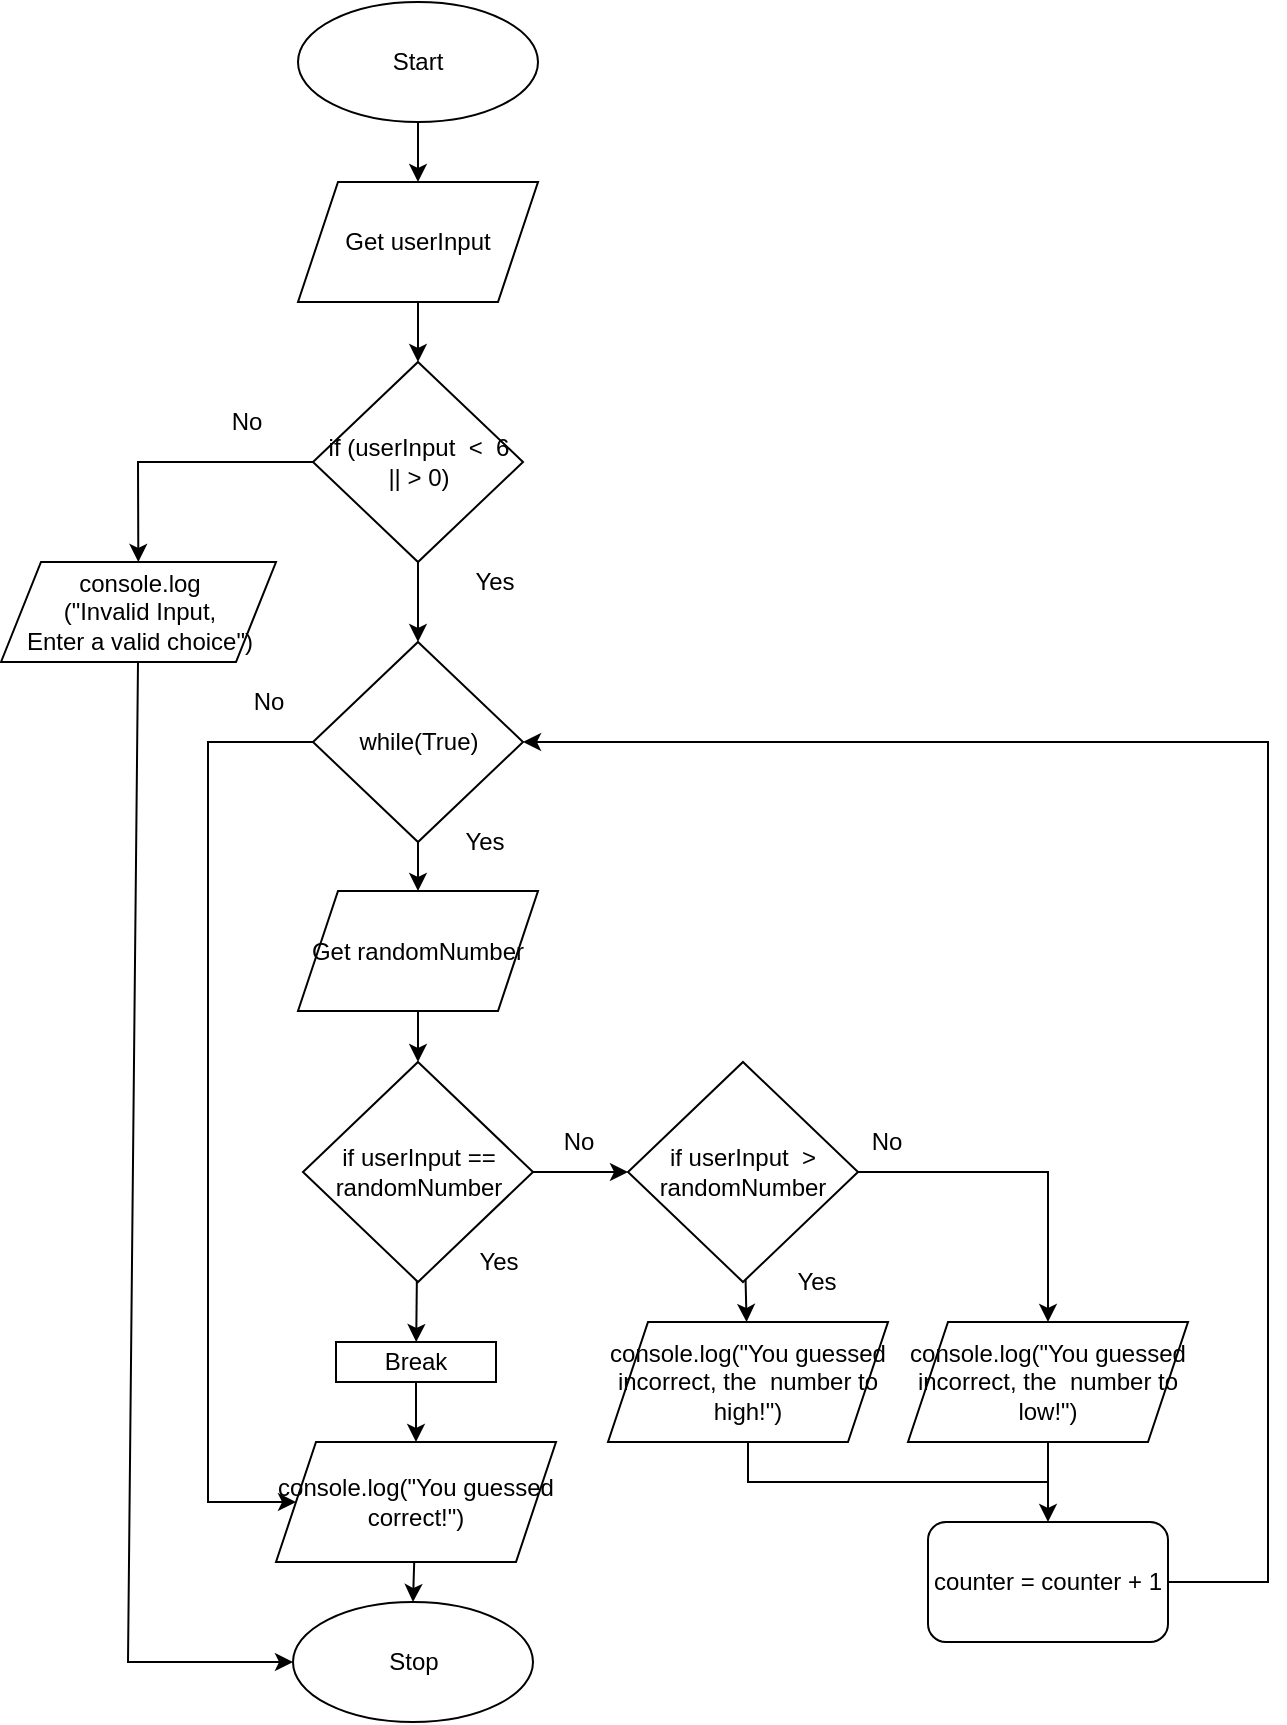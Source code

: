 <mxfile>
    <diagram id="bVoswQC8T6PlKmy4Bn8u" name="Page-1">
        <mxGraphModel dx="1421" dy="561" grid="1" gridSize="10" guides="1" tooltips="1" connect="1" arrows="1" fold="1" page="1" pageScale="1" pageWidth="827" pageHeight="1169" math="0" shadow="0">
            <root>
                <mxCell id="0"/>
                <mxCell id="1" parent="0"/>
                <mxCell id="2" value="" style="edgeStyle=none;html=1;" parent="1" source="3" target="6" edge="1">
                    <mxGeometry relative="1" as="geometry"/>
                </mxCell>
                <mxCell id="3" value="Start" style="ellipse;whiteSpace=wrap;html=1;" parent="1" vertex="1">
                    <mxGeometry x="105" y="140" width="120" height="60" as="geometry"/>
                </mxCell>
                <mxCell id="4" value="Stop" style="ellipse;whiteSpace=wrap;html=1;" parent="1" vertex="1">
                    <mxGeometry x="102.5" y="940" width="120" height="60" as="geometry"/>
                </mxCell>
                <mxCell id="122" value="" style="edgeStyle=none;html=1;" parent="1" source="6" target="31" edge="1">
                    <mxGeometry relative="1" as="geometry"/>
                </mxCell>
                <mxCell id="6" value="Get userInput" style="shape=parallelogram;perimeter=parallelogramPerimeter;whiteSpace=wrap;html=1;fixedSize=1;" parent="1" vertex="1">
                    <mxGeometry x="105" y="230" width="120" height="60" as="geometry"/>
                </mxCell>
                <mxCell id="194" style="edgeStyle=none;html=1;entryX=0.5;entryY=0;entryDx=0;entryDy=0;" parent="1" source="31" target="129" edge="1">
                    <mxGeometry relative="1" as="geometry"/>
                </mxCell>
                <mxCell id="217" style="edgeStyle=none;rounded=0;html=1;" parent="1" source="31" target="90" edge="1">
                    <mxGeometry relative="1" as="geometry">
                        <Array as="points">
                            <mxPoint x="25" y="370"/>
                        </Array>
                    </mxGeometry>
                </mxCell>
                <mxCell id="31" value="if (userInput&amp;nbsp; &amp;lt;&amp;nbsp; 6&lt;br&gt;|| &amp;gt; 0)" style="rhombus;whiteSpace=wrap;html=1;" parent="1" vertex="1">
                    <mxGeometry x="112.5" y="320" width="105" height="100" as="geometry"/>
                </mxCell>
                <mxCell id="139" value="" style="edgeStyle=none;html=1;" parent="1" source="57" target="138" edge="1">
                    <mxGeometry relative="1" as="geometry"/>
                </mxCell>
                <mxCell id="228" value="" style="edgeStyle=none;html=1;" edge="1" parent="1" source="57" target="226">
                    <mxGeometry relative="1" as="geometry"/>
                </mxCell>
                <mxCell id="57" value="if userInput == randomNumber" style="rhombus;whiteSpace=wrap;html=1;" parent="1" vertex="1">
                    <mxGeometry x="107.5" y="670" width="115" height="110" as="geometry"/>
                </mxCell>
                <mxCell id="218" style="edgeStyle=none;rounded=0;html=1;entryX=0;entryY=0.5;entryDx=0;entryDy=0;endArrow=classic;endFill=1;" parent="1" source="90" target="4" edge="1">
                    <mxGeometry relative="1" as="geometry">
                        <Array as="points">
                            <mxPoint x="20" y="970"/>
                        </Array>
                    </mxGeometry>
                </mxCell>
                <mxCell id="90" value="console.log&lt;br&gt;(&quot;Invalid Input, &lt;br&gt;Enter a valid choice&quot;)" style="shape=parallelogram;perimeter=parallelogramPerimeter;whiteSpace=wrap;html=1;fixedSize=1;" parent="1" vertex="1">
                    <mxGeometry x="-43.5" y="420" width="137.5" height="50" as="geometry"/>
                </mxCell>
                <mxCell id="109" value="&lt;span style=&quot;font-size: 12px&quot;&gt;No&lt;/span&gt;" style="text;html=1;align=center;verticalAlign=middle;resizable=0;points=[];autosize=1;strokeColor=none;fillColor=none;fontSize=10;" parent="1" vertex="1">
                    <mxGeometry x="64" y="340" width="30" height="20" as="geometry"/>
                </mxCell>
                <mxCell id="196" value="" style="edgeStyle=none;html=1;" parent="1" source="129" target="195" edge="1">
                    <mxGeometry relative="1" as="geometry"/>
                </mxCell>
                <mxCell id="225" style="edgeStyle=none;rounded=0;html=1;entryX=0;entryY=0.5;entryDx=0;entryDy=0;endArrow=classic;endFill=1;" parent="1" source="129" target="199" edge="1">
                    <mxGeometry relative="1" as="geometry">
                        <Array as="points">
                            <mxPoint x="60" y="510"/>
                            <mxPoint x="60" y="890"/>
                        </Array>
                    </mxGeometry>
                </mxCell>
                <mxCell id="129" value="while(True)" style="rhombus;whiteSpace=wrap;html=1;" parent="1" vertex="1">
                    <mxGeometry x="112.5" y="460" width="105" height="100" as="geometry"/>
                </mxCell>
                <mxCell id="137" value="&lt;font style=&quot;font-size: 12px&quot;&gt;Yes&lt;/font&gt;" style="text;html=1;align=center;verticalAlign=middle;resizable=0;points=[];autosize=1;strokeColor=none;fillColor=none;fontSize=10;" parent="1" vertex="1">
                    <mxGeometry x="177.5" y="550" width="40" height="20" as="geometry"/>
                </mxCell>
                <mxCell id="209" style="edgeStyle=none;html=1;entryX=0.5;entryY=0;entryDx=0;entryDy=0;rounded=0;" parent="1" source="138" target="205" edge="1">
                    <mxGeometry relative="1" as="geometry">
                        <Array as="points">
                            <mxPoint x="480" y="725"/>
                        </Array>
                    </mxGeometry>
                </mxCell>
                <mxCell id="211" value="" style="edgeStyle=none;rounded=0;html=1;" parent="1" source="138" target="210" edge="1">
                    <mxGeometry relative="1" as="geometry"/>
                </mxCell>
                <mxCell id="138" value="if userInput&amp;nbsp; &amp;gt; randomNumber" style="rhombus;whiteSpace=wrap;html=1;" parent="1" vertex="1">
                    <mxGeometry x="270" y="670" width="115" height="110" as="geometry"/>
                </mxCell>
                <mxCell id="152" value="&lt;font style=&quot;font-size: 12px&quot;&gt;Yes&lt;/font&gt;" style="text;html=1;align=center;verticalAlign=middle;resizable=0;points=[];autosize=1;strokeColor=none;fillColor=none;fontSize=10;" parent="1" vertex="1">
                    <mxGeometry x="185" y="760" width="40" height="20" as="geometry"/>
                </mxCell>
                <mxCell id="153" value="&lt;span style=&quot;font-size: 12px&quot;&gt;No&lt;/span&gt;" style="text;html=1;align=center;verticalAlign=middle;resizable=0;points=[];autosize=1;strokeColor=none;fillColor=none;fontSize=10;" parent="1" vertex="1">
                    <mxGeometry x="230" y="700" width="30" height="20" as="geometry"/>
                </mxCell>
                <mxCell id="154" value="&lt;span style=&quot;font-size: 12px&quot;&gt;No&lt;/span&gt;" style="text;html=1;align=center;verticalAlign=middle;resizable=0;points=[];autosize=1;strokeColor=none;fillColor=none;fontSize=10;" parent="1" vertex="1">
                    <mxGeometry x="384" y="700" width="30" height="20" as="geometry"/>
                </mxCell>
                <mxCell id="155" value="&lt;font style=&quot;font-size: 12px&quot;&gt;Yes&lt;/font&gt;" style="text;html=1;align=center;verticalAlign=middle;resizable=0;points=[];autosize=1;strokeColor=none;fillColor=none;fontSize=10;" parent="1" vertex="1">
                    <mxGeometry x="344" y="770" width="40" height="20" as="geometry"/>
                </mxCell>
                <mxCell id="198" style="edgeStyle=none;html=1;entryX=0.5;entryY=0;entryDx=0;entryDy=0;" parent="1" source="195" target="57" edge="1">
                    <mxGeometry relative="1" as="geometry"/>
                </mxCell>
                <mxCell id="195" value="Get randomNumber" style="shape=parallelogram;perimeter=parallelogramPerimeter;whiteSpace=wrap;html=1;fixedSize=1;" parent="1" vertex="1">
                    <mxGeometry x="105" y="584.5" width="120" height="60" as="geometry"/>
                </mxCell>
                <mxCell id="203" style="edgeStyle=none;html=1;entryX=0.5;entryY=0;entryDx=0;entryDy=0;" parent="1" source="199" target="4" edge="1">
                    <mxGeometry relative="1" as="geometry"/>
                </mxCell>
                <mxCell id="199" value="console.log(&quot;You guessed correct!&quot;)" style="shape=parallelogram;perimeter=parallelogramPerimeter;whiteSpace=wrap;html=1;fixedSize=1;" parent="1" vertex="1">
                    <mxGeometry x="94" y="860" width="140" height="60" as="geometry"/>
                </mxCell>
                <mxCell id="221" value="" style="edgeStyle=none;rounded=0;html=1;" parent="1" source="205" target="219" edge="1">
                    <mxGeometry relative="1" as="geometry"/>
                </mxCell>
                <mxCell id="205" value="console.log(&quot;You guessed incorrect, the&amp;nbsp; number to low!&quot;)" style="shape=parallelogram;perimeter=parallelogramPerimeter;whiteSpace=wrap;html=1;fixedSize=1;" parent="1" vertex="1">
                    <mxGeometry x="410" y="800" width="140" height="60" as="geometry"/>
                </mxCell>
                <mxCell id="222" style="edgeStyle=none;rounded=0;html=1;endArrow=none;endFill=0;" parent="1" source="210" edge="1">
                    <mxGeometry relative="1" as="geometry">
                        <mxPoint x="480" y="880" as="targetPoint"/>
                        <Array as="points">
                            <mxPoint x="330" y="880"/>
                        </Array>
                    </mxGeometry>
                </mxCell>
                <mxCell id="210" value="console.log(&quot;You guessed incorrect, the&amp;nbsp; number to high!&quot;)" style="shape=parallelogram;perimeter=parallelogramPerimeter;whiteSpace=wrap;html=1;fixedSize=1;" parent="1" vertex="1">
                    <mxGeometry x="260" y="800" width="140" height="60" as="geometry"/>
                </mxCell>
                <mxCell id="214" value="&lt;span style=&quot;font-size: 12px&quot;&gt;No&lt;/span&gt;" style="text;html=1;align=center;verticalAlign=middle;resizable=0;points=[];autosize=1;strokeColor=none;fillColor=none;fontSize=10;" parent="1" vertex="1">
                    <mxGeometry x="75" y="480" width="30" height="20" as="geometry"/>
                </mxCell>
                <mxCell id="215" value="&lt;font style=&quot;font-size: 12px&quot;&gt;Yes&lt;/font&gt;" style="text;html=1;align=center;verticalAlign=middle;resizable=0;points=[];autosize=1;strokeColor=none;fillColor=none;fontSize=10;" parent="1" vertex="1">
                    <mxGeometry x="182.5" y="420" width="40" height="20" as="geometry"/>
                </mxCell>
                <mxCell id="223" style="edgeStyle=none;rounded=0;html=1;entryX=1;entryY=0.5;entryDx=0;entryDy=0;endArrow=classic;endFill=1;exitX=1;exitY=0.5;exitDx=0;exitDy=0;" parent="1" source="219" target="129" edge="1">
                    <mxGeometry relative="1" as="geometry">
                        <Array as="points">
                            <mxPoint x="590" y="930"/>
                            <mxPoint x="590" y="510"/>
                        </Array>
                    </mxGeometry>
                </mxCell>
                <mxCell id="219" value="counter = counter + 1" style="rounded=1;whiteSpace=wrap;html=1;" parent="1" vertex="1">
                    <mxGeometry x="420" y="900" width="120" height="60" as="geometry"/>
                </mxCell>
                <mxCell id="229" value="" style="edgeStyle=none;html=1;" edge="1" parent="1" source="226" target="199">
                    <mxGeometry relative="1" as="geometry"/>
                </mxCell>
                <mxCell id="226" value="Break" style="rounded=0;whiteSpace=wrap;html=1;" vertex="1" parent="1">
                    <mxGeometry x="124" y="810" width="80" height="20" as="geometry"/>
                </mxCell>
            </root>
        </mxGraphModel>
    </diagram>
</mxfile>